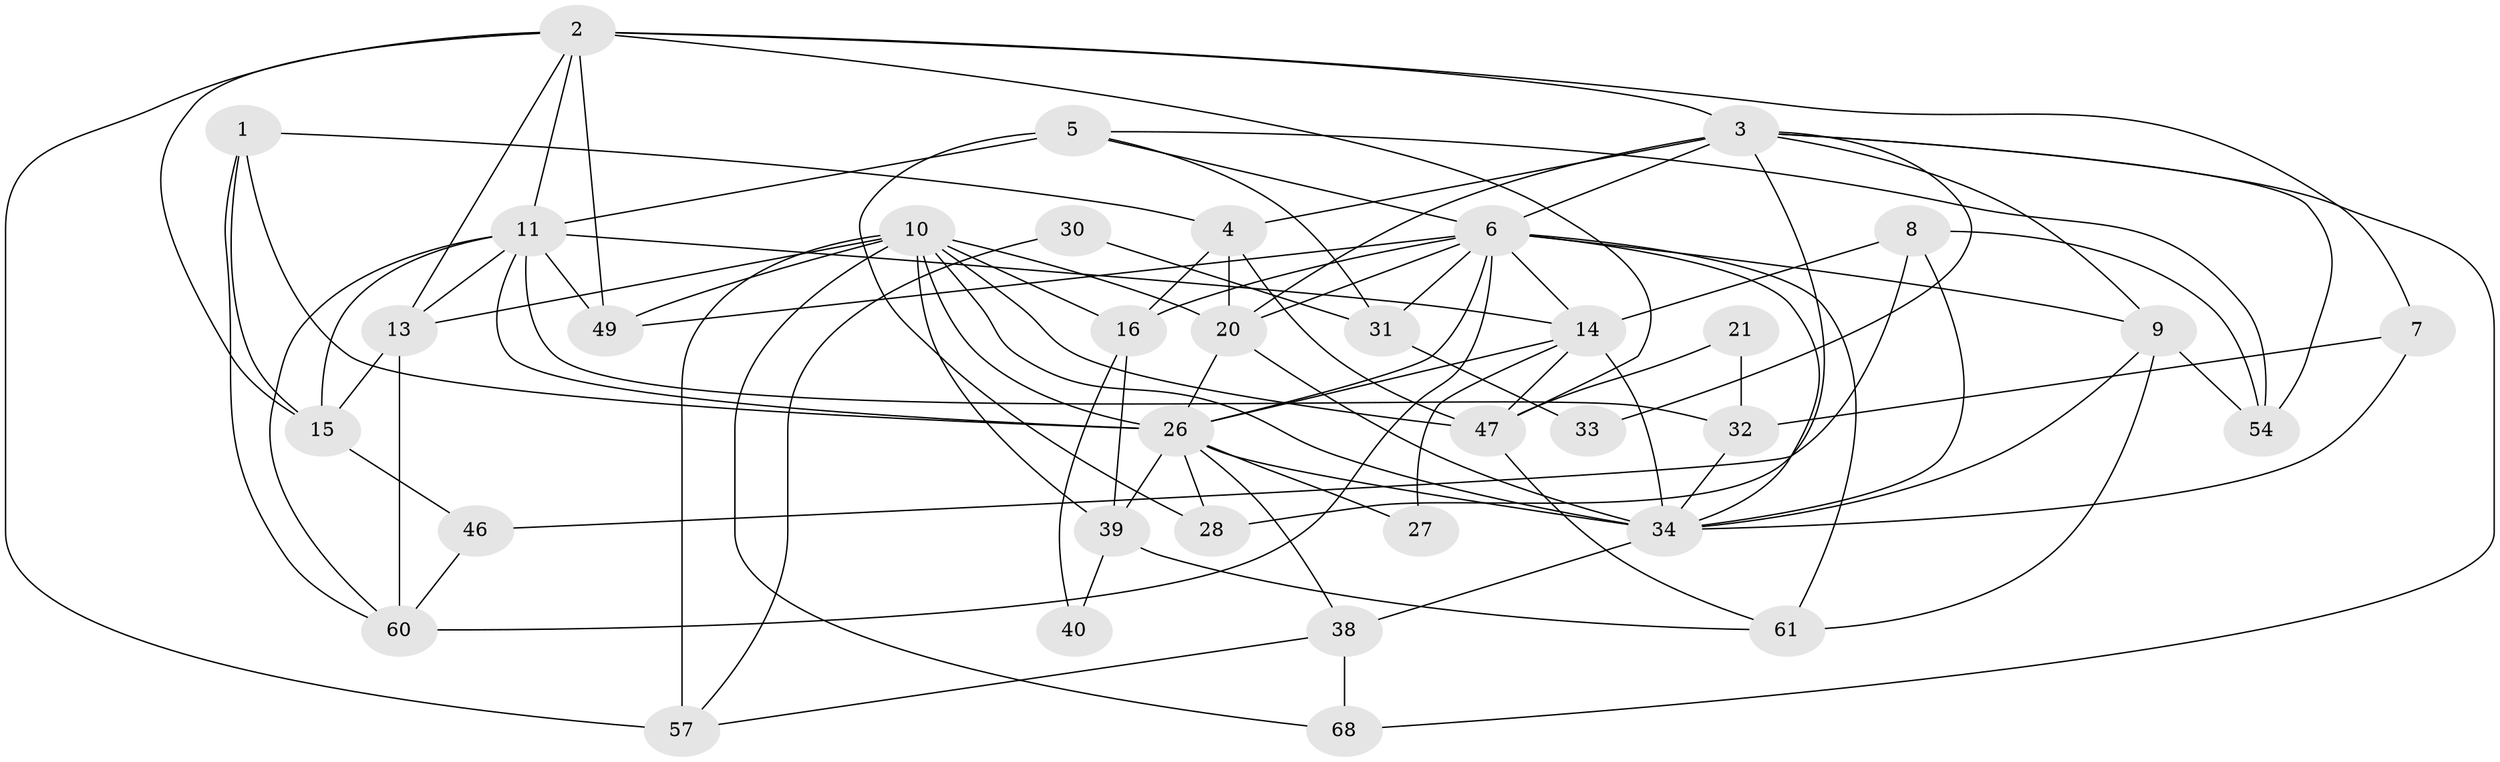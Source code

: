 // original degree distribution, {4: 0.25, 7: 0.041666666666666664, 5: 0.19444444444444445, 3: 0.2638888888888889, 2: 0.1527777777777778, 6: 0.06944444444444445, 8: 0.027777777777777776}
// Generated by graph-tools (version 1.1) at 2025/15/03/09/25 04:15:03]
// undirected, 36 vertices, 93 edges
graph export_dot {
graph [start="1"]
  node [color=gray90,style=filled];
  1 [super="+43"];
  2 [super="+17"];
  3 [super="+35+42+52+37"];
  4 [super="+50"];
  5 [super="+19"];
  6 [super="+12+41+59"];
  7;
  8;
  9;
  10 [super="+29+22"];
  11 [super="+18+25"];
  13 [super="+45"];
  14 [super="+36"];
  15 [super="+58"];
  16 [super="+23"];
  20 [super="+24"];
  21;
  26 [super="+44"];
  27;
  28;
  30;
  31;
  32;
  33;
  34 [super="+56"];
  38 [super="+48+69"];
  39 [super="+70"];
  40;
  46;
  47 [super="+71"];
  49 [super="+64"];
  54;
  57 [super="+66"];
  60;
  61;
  68;
  1 -- 60;
  1 -- 15;
  1 -- 4;
  1 -- 26;
  2 -- 57 [weight=2];
  2 -- 13;
  2 -- 3 [weight=2];
  2 -- 49;
  2 -- 7;
  2 -- 15;
  2 -- 11;
  2 -- 47;
  3 -- 28;
  3 -- 9;
  3 -- 33;
  3 -- 6 [weight=2];
  3 -- 20 [weight=2];
  3 -- 54;
  3 -- 68;
  3 -- 4;
  4 -- 16;
  4 -- 20;
  4 -- 47;
  5 -- 54;
  5 -- 28;
  5 -- 31;
  5 -- 11 [weight=2];
  5 -- 6;
  6 -- 9;
  6 -- 60;
  6 -- 61;
  6 -- 14;
  6 -- 31;
  6 -- 16;
  6 -- 26;
  6 -- 49;
  6 -- 34;
  6 -- 20 [weight=2];
  7 -- 34;
  7 -- 32;
  8 -- 14;
  8 -- 46;
  8 -- 54;
  8 -- 34;
  9 -- 34;
  9 -- 54;
  9 -- 61;
  10 -- 13;
  10 -- 26;
  10 -- 57 [weight=2];
  10 -- 20;
  10 -- 34;
  10 -- 16;
  10 -- 49;
  10 -- 68;
  10 -- 39;
  10 -- 47;
  11 -- 60;
  11 -- 49;
  11 -- 26;
  11 -- 15;
  11 -- 32;
  11 -- 13;
  11 -- 14;
  13 -- 60;
  13 -- 15;
  14 -- 34;
  14 -- 26 [weight=2];
  14 -- 27;
  14 -- 47;
  15 -- 46;
  16 -- 40;
  16 -- 39;
  20 -- 26;
  20 -- 34;
  21 -- 32;
  21 -- 47;
  26 -- 27;
  26 -- 28;
  26 -- 39;
  26 -- 38;
  26 -- 34 [weight=2];
  30 -- 31;
  30 -- 57;
  31 -- 33;
  32 -- 34;
  34 -- 38;
  38 -- 57;
  38 -- 68;
  39 -- 40;
  39 -- 61;
  46 -- 60;
  47 -- 61;
}
